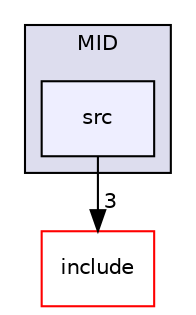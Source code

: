 digraph "/home/travis/build/AliceO2Group/AliceO2/DataFormats/Detectors/MUON/MID/src" {
  bgcolor=transparent;
  compound=true
  node [ fontsize="10", fontname="Helvetica"];
  edge [ labelfontsize="10", labelfontname="Helvetica"];
  subgraph clusterdir_f1c8e1699fc4a5536cc82d7d165bc0fd {
    graph [ bgcolor="#ddddee", pencolor="black", label="MID" fontname="Helvetica", fontsize="10", URL="dir_f1c8e1699fc4a5536cc82d7d165bc0fd.html"]
  dir_1e3e96c740890a6c16d80fa4bf194bf5 [shape=box, label="src", style="filled", fillcolor="#eeeeff", pencolor="black", URL="dir_1e3e96c740890a6c16d80fa4bf194bf5.html"];
  }
  dir_96aabaa43176ba6e3c12efb65181d828 [shape=box label="include" color="red" URL="dir_96aabaa43176ba6e3c12efb65181d828.html"];
  dir_1e3e96c740890a6c16d80fa4bf194bf5->dir_96aabaa43176ba6e3c12efb65181d828 [headlabel="3", labeldistance=1.5 headhref="dir_000235_000231.html"];
}
